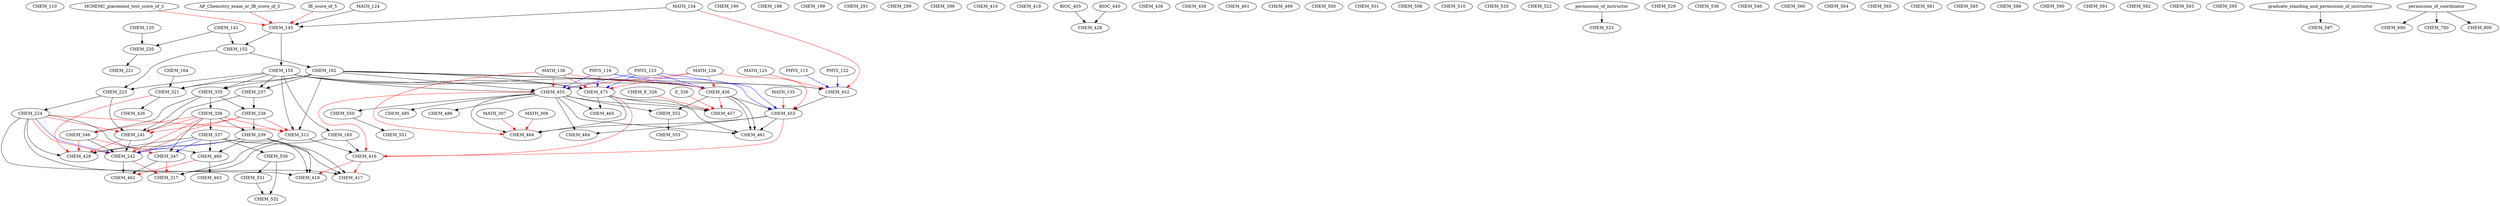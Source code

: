 digraph G {
    CHEM_110;
    CHEM_120;
    CHEM_142;
    edge [color=black];
    MATH_124 -> CHEM_145;
    MATH_134 -> CHEM_145;
    edge [color=red];
    HCHEMC_placement_test_score_of_3 -> CHEM_145;
    AP_Chemistry_exam_or_IB_score_of_5 -> CHEM_145;
    IB_score_of_5 -> CHEM_145;
    edge [color=black];
    CHEM_142 -> CHEM_152;
    CHEM_145 -> CHEM_152;
    edge [color=black];
    CHEM_145 -> CHEM_155;
    edge [color=black];
    CHEM_152 -> CHEM_162;
    edge [color=black];
    CHEM_155 -> CHEM_165;
    CHEM_190;
    CHEM_198;
    CHEM_199;
    edge [color=black];
    CHEM_120 -> CHEM_220;
    CHEM_142 -> CHEM_220;
    edge [color=black];
    CHEM_220 -> CHEM_221;
    edge [color=black];
    CHEM_152 -> CHEM_223;
    CHEM_155 -> CHEM_223;
    edge [color=black];
    CHEM_223 -> CHEM_224;
    edge [color=black];
    CHEM_155 -> CHEM_237;
    CHEM_162 -> CHEM_237;
    edge [color=black];
    CHEM_237 -> CHEM_238;
    CHEM_335 -> CHEM_238;
    edge [color=black];
    CHEM_238 -> CHEM_239;
    CHEM_336 -> CHEM_239;
    edge [color=black];
    CHEM_223 -> CHEM_241;
    CHEM_237 -> CHEM_241;
    CHEM_335 -> CHEM_241;
    edge [color=red];
    CHEM_224 -> CHEM_241;
    CHEM_238 -> CHEM_241;
    CHEM_336 -> CHEM_241;
    edge [color=black];
    CHEM_241 -> CHEM_242;
    CHEM_346 -> CHEM_242;
    edge [color=red];
    CHEM_224 -> CHEM_242;
    CHEM_238 -> CHEM_242;
    CHEM_336 -> CHEM_242;
    edge [color=blue];
    CHEM_224 -> CHEM_242;
    CHEM_239 -> CHEM_242;
    CHEM_337 -> CHEM_242;
    CHEM_291;
    CHEM_299;
    edge [color=black];
    CHEM_155 -> CHEM_312;
    CHEM_162 -> CHEM_312;
    edge [color=red];
    CHEM_224 -> CHEM_312;
    CHEM_238 -> CHEM_312;
    CHEM_336 -> CHEM_312;
    edge [color=black];
    CHEM_165 -> CHEM_317;
    CHEM_312 -> CHEM_317;
    edge [color=red];
    CHEM_242 -> CHEM_317;
    CHEM_347 -> CHEM_317;
    edge [color=black];
    CHEM_155 -> CHEM_321;
    CHEM_162 -> CHEM_321;
    CHEM_164 -> CHEM_321;
    edge [color=black];
    CHEM_155 -> CHEM_335;
    CHEM_162 -> CHEM_335;
    edge [color=black];
    CHEM_335 -> CHEM_336;
    edge [color=black];
    CHEM_336 -> CHEM_337;
    edge [color=black];
    CHEM_335 -> CHEM_346;
    edge [color=red];
    CHEM_336 -> CHEM_346;
    edge [color=black];
    CHEM_336 -> CHEM_347;
    edge [color=red];
    CHEM_346 -> CHEM_347;
    edge [color=blue];
    CHEM_337 -> CHEM_347;
    CHEM_399;
    CHEM_410;
    edge [color=black];
    CHEM_165 -> CHEM_416;
    CHEM_312 -> CHEM_416;
    edge [color=red];
    CHEM_453 -> CHEM_416;
    CHEM_455 -> CHEM_416;
    CHEM_475 -> CHEM_416;
    edge [color=black];
    CHEM_224 -> CHEM_417;
    CHEM_239 -> CHEM_417;
    CHEM_337 -> CHEM_417;
    edge [color=red];
    CHEM_416 -> CHEM_417;
    CHEM_418;
    edge [color=black];
    CHEM_224 -> CHEM_419;
    CHEM_239 -> CHEM_419;
    CHEM_337 -> CHEM_419;
    edge [color=red];
    CHEM_416 -> CHEM_419;
    edge [color=black];
    CHEM_321 -> CHEM_426;
    edge [color=black];
    BIOC_405 -> CHEM_428;
    BIOC_440 -> CHEM_428;
    edge [color=black];
    CHEM_224 -> CHEM_429;
    CHEM_239 -> CHEM_429;
    CHEM_337 -> CHEM_429;
    edge [color=red];
    CHEM_241 -> CHEM_429;
    CHEM_321 -> CHEM_429;
    CHEM_346 -> CHEM_429;
    CHEM_436;
    edge [color=black];
    CHEM_155 -> CHEM_452;
    CHEM_162 -> CHEM_452;
    edge [color=red];
    MATH_125 -> CHEM_452;
    MATH_134 -> CHEM_452;
    edge [color=blue];
    PHYS_115 -> CHEM_452;
    PHYS_122 -> CHEM_452;
    edge [color=black];
    CHEM_452 -> CHEM_453;
    CHEM_456 -> CHEM_453;
    edge [color=red];
    MATH_126 -> CHEM_453;
    MATH_135 -> CHEM_453;
    edge [color=blue];
    PHYS_116 -> CHEM_453;
    PHYS_123 -> CHEM_453;
    edge [color=black];
    CHEM_155 -> CHEM_455;
    CHEM_162 -> CHEM_455;
    edge [color=red];
    MATH_126 -> CHEM_455;
    MATH_136 -> CHEM_455;
    edge [color=blue];
    PHYS_116 -> CHEM_455;
    PHYS_123 -> CHEM_455;
    edge [color=black];
    CHEM_155 -> CHEM_456;
    CHEM_162 -> CHEM_456;
    edge [color=red];
    MATH_126 -> CHEM_456;
    MATH_136 -> CHEM_456;
    edge [color=blue];
    PHYS_116 -> CHEM_456;
    PHYS_123 -> CHEM_456;
    edge [color=black];
    CHEM_455 -> CHEM_457;
    CHEM_475 -> CHEM_457;
    edge [color=red];
    CHEM_456 -> CHEM_457;
    CHEM_E_326 -> CHEM_457;
    E_326 -> CHEM_457;
    CHEM_458;
    edge [color=black];
    CHEM_224 -> CHEM_460;
    CHEM_239 -> CHEM_460;
    CHEM_337 -> CHEM_460;
    edge [color=black];
    CHEM_453 -> CHEM_461;
    CHEM_455 -> CHEM_461;
    CHEM_456 -> CHEM_461;
    CHEM_456 -> CHEM_461;
    CHEM_475 -> CHEM_461;
    edge [color=black];
    CHEM_242 -> CHEM_462;
    CHEM_347 -> CHEM_462;
    edge [color=red];
    CHEM_460 -> CHEM_462;
    edge [color=black];
    CHEM_460 -> CHEM_463;
    edge [color=black];
    CHEM_453 -> CHEM_464;
    CHEM_455 -> CHEM_464;
    CHEM_475 -> CHEM_464;
    edge [color=red];
    MATH_136 -> CHEM_464;
    MATH_307 -> CHEM_464;
    MATH_308 -> CHEM_464;
    edge [color=black];
    CHEM_455 -> CHEM_465;
    CHEM_475 -> CHEM_465;
    edge [color=black];
    CHEM_155 -> CHEM_475;
    CHEM_162 -> CHEM_475;
    edge [color=red];
    MATH_126 -> CHEM_475;
    MATH_136 -> CHEM_475;
    edge [color=blue];
    PHYS_116 -> CHEM_475;
    PHYS_123 -> CHEM_475;
    edge [color=black];
    CHEM_453 -> CHEM_484;
    CHEM_455 -> CHEM_484;
    edge [color=black];
    CHEM_455 -> CHEM_485;
    edge [color=black];
    CHEM_455 -> CHEM_486;
    CHEM_491;
    CHEM_499;
    CHEM_500;
    CHEM_501;
    CHEM_508;
    CHEM_510;
    CHEM_520;
    CHEM_522;
    edge [color=black];
    permission_of_instructor -> CHEM_523;
    CHEM_529;
    edge [color=black];
    CHEM_337 -> CHEM_530;
    edge [color=black];
    CHEM_530 -> CHEM_531;
    edge [color=black];
    CHEM_530 -> CHEM_532;
    CHEM_531 -> CHEM_532;
    CHEM_536;
    CHEM_540;
    edge [color=black];
    CHEM_455 -> CHEM_550;
    edge [color=black];
    CHEM_550 -> CHEM_551;
    edge [color=black];
    CHEM_455 -> CHEM_552;
    CHEM_456 -> CHEM_552;
    edge [color=black];
    CHEM_552 -> CHEM_553;
    CHEM_560;
    CHEM_564;
    CHEM_565;
    CHEM_581;
    CHEM_585;
    CHEM_586;
    CHEM_590;
    CHEM_591;
    CHEM_592;
    CHEM_593;
    CHEM_595;
    edge [color=black];
    graduate_standing_and_permission_of_instructor -> CHEM_597;
    edge [color=black];
    permission_of_coordinator -> CHEM_600;
    edge [color=black];
    permission_of_coordinator -> CHEM_700;
    edge [color=black];
    permission_of_coordinator -> CHEM_800;
}
